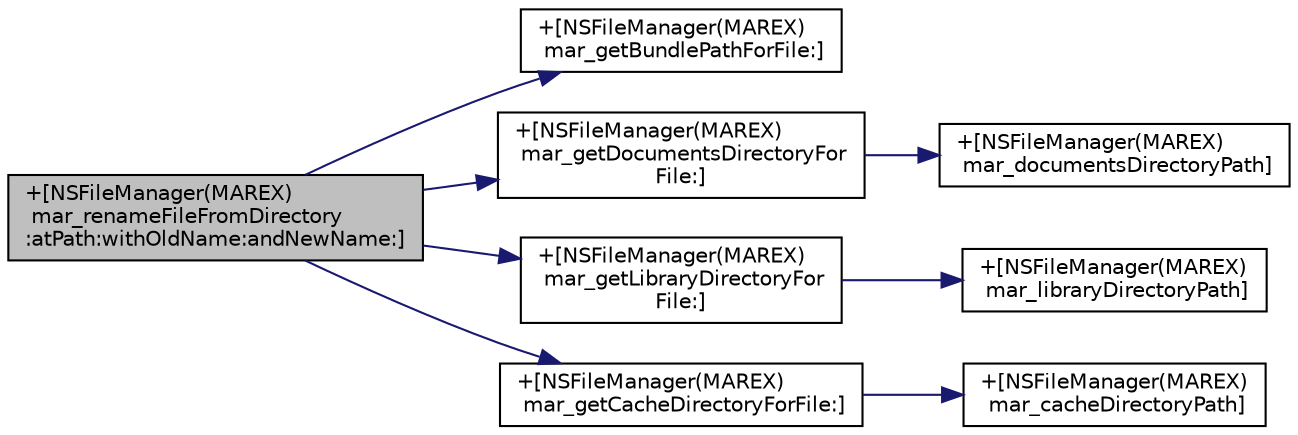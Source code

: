 digraph "+[NSFileManager(MAREX) mar_renameFileFromDirectory:atPath:withOldName:andNewName:]"
{
  edge [fontname="Helvetica",fontsize="10",labelfontname="Helvetica",labelfontsize="10"];
  node [fontname="Helvetica",fontsize="10",shape=record];
  rankdir="LR";
  Node140 [label="+[NSFileManager(MAREX)\l mar_renameFileFromDirectory\l:atPath:withOldName:andNewName:]",height=0.2,width=0.4,color="black", fillcolor="grey75", style="filled", fontcolor="black"];
  Node140 -> Node141 [color="midnightblue",fontsize="10",style="solid",fontname="Helvetica"];
  Node141 [label="+[NSFileManager(MAREX)\l mar_getBundlePathForFile:]",height=0.2,width=0.4,color="black", fillcolor="white", style="filled",URL="$category_n_s_file_manager_07_m_a_r_e_x_08.html#a231ce96059067c6aaafddeb25eb49436"];
  Node140 -> Node142 [color="midnightblue",fontsize="10",style="solid",fontname="Helvetica"];
  Node142 [label="+[NSFileManager(MAREX)\l mar_getDocumentsDirectoryFor\lFile:]",height=0.2,width=0.4,color="black", fillcolor="white", style="filled",URL="$category_n_s_file_manager_07_m_a_r_e_x_08.html#a70753829a80f6a20831c9f90ca37d1a8"];
  Node142 -> Node143 [color="midnightblue",fontsize="10",style="solid",fontname="Helvetica"];
  Node143 [label="+[NSFileManager(MAREX)\l mar_documentsDirectoryPath]",height=0.2,width=0.4,color="black", fillcolor="white", style="filled",URL="$category_n_s_file_manager_07_m_a_r_e_x_08.html#a2dd533db31c5d66a3bde82627a885981"];
  Node140 -> Node144 [color="midnightblue",fontsize="10",style="solid",fontname="Helvetica"];
  Node144 [label="+[NSFileManager(MAREX)\l mar_getLibraryDirectoryFor\lFile:]",height=0.2,width=0.4,color="black", fillcolor="white", style="filled",URL="$category_n_s_file_manager_07_m_a_r_e_x_08.html#af80857d0bf3c6327dc0fe6ce23bc7a23"];
  Node144 -> Node145 [color="midnightblue",fontsize="10",style="solid",fontname="Helvetica"];
  Node145 [label="+[NSFileManager(MAREX)\l mar_libraryDirectoryPath]",height=0.2,width=0.4,color="black", fillcolor="white", style="filled",URL="$category_n_s_file_manager_07_m_a_r_e_x_08.html#a8843f7d374c97338c9628f62f838c0f9"];
  Node140 -> Node146 [color="midnightblue",fontsize="10",style="solid",fontname="Helvetica"];
  Node146 [label="+[NSFileManager(MAREX)\l mar_getCacheDirectoryForFile:]",height=0.2,width=0.4,color="black", fillcolor="white", style="filled",URL="$category_n_s_file_manager_07_m_a_r_e_x_08.html#a545531e1ab0fc9dfbd4e58c437ce6461"];
  Node146 -> Node147 [color="midnightblue",fontsize="10",style="solid",fontname="Helvetica"];
  Node147 [label="+[NSFileManager(MAREX)\l mar_cacheDirectoryPath]",height=0.2,width=0.4,color="black", fillcolor="white", style="filled",URL="$category_n_s_file_manager_07_m_a_r_e_x_08.html#a2acb85bfabe48aad57580051d964470b"];
}
